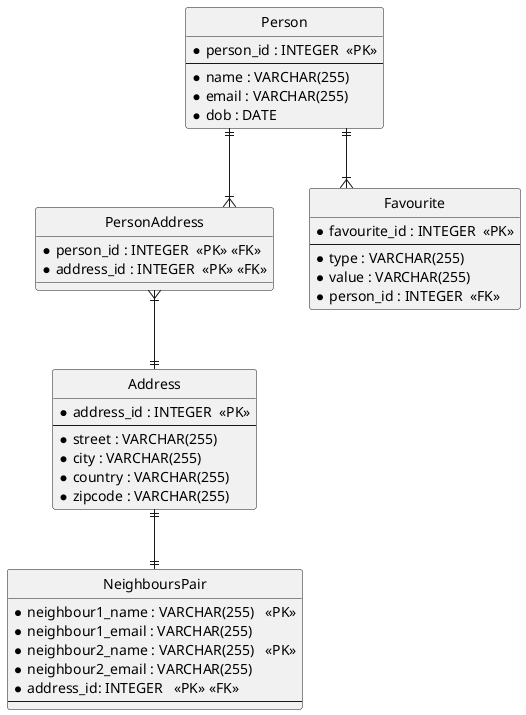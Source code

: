 @startuml 3NF

skinparam linetype ortho

hide circle

entity "Person" {
  * person_id : INTEGER  <<PK>>
  --
  * name : VARCHAR(255)
  * email : VARCHAR(255)
  * dob : DATE
}

entity "PersonAddress" {
  * person_id : INTEGER  <<PK>> <<FK>>
  * address_id : INTEGER  <<PK>> <<FK>>
}

entity "Address" {
  * address_id : INTEGER  <<PK>>
  --
  * street : VARCHAR(255)
  * city : VARCHAR(255)
  * country : VARCHAR(255)
  * zipcode : VARCHAR(255)
}

entity "NeighboursPair" {
  * neighbour1_name : VARCHAR(255)   <<PK>>
  * neighbour1_email : VARCHAR(255)
  * neighbour2_name : VARCHAR(255)   <<PK>>
  * neighbour2_email : VARCHAR(255)
  * address_id: INTEGER   <<PK>> <<FK>>
  --
}


entity "Favourite" {
  * favourite_id : INTEGER  <<PK>>
  --
  * type : VARCHAR(255)
  * value : VARCHAR(255)
  * person_id : INTEGER  <<FK>>
}

Person ||--|{ PersonAddress
Address ||-up-|{ PersonAddress
Address ||--|| NeighboursPair

Person ||--|{ Favourite
@enduml